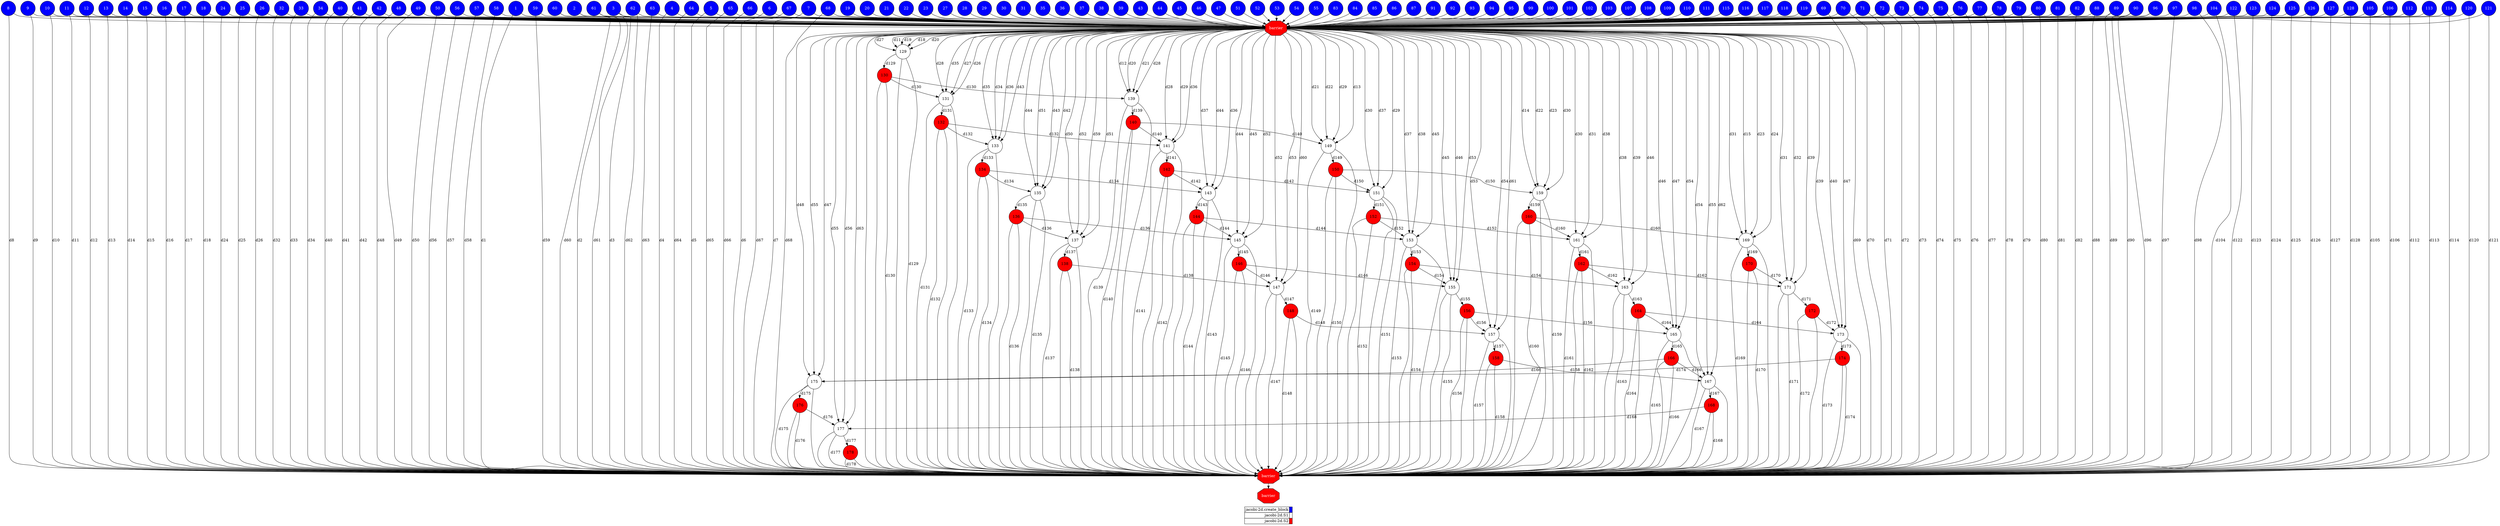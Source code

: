 digraph {
  rankdir=TB;
  labeljust="l";
  subgraph dependence_graph {
    ranksep=0.20;
    node[height=0.75];

1[shape=circle, style=filled fillcolor="#0000ff" fontcolor="#ffffff"];
2[shape=circle, style=filled fillcolor="#0000ff" fontcolor="#ffffff"];
3[shape=circle, style=filled fillcolor="#0000ff" fontcolor="#ffffff"];
4[shape=circle, style=filled fillcolor="#0000ff" fontcolor="#ffffff"];
5[shape=circle, style=filled fillcolor="#0000ff" fontcolor="#ffffff"];
6[shape=circle, style=filled fillcolor="#0000ff" fontcolor="#ffffff"];
7[shape=circle, style=filled fillcolor="#0000ff" fontcolor="#ffffff"];
8[shape=circle, style=filled fillcolor="#0000ff" fontcolor="#ffffff"];
9[shape=circle, style=filled fillcolor="#0000ff" fontcolor="#ffffff"];
10[shape=circle, style=filled fillcolor="#0000ff" fontcolor="#ffffff"];
11[shape=circle, style=filled fillcolor="#0000ff" fontcolor="#ffffff"];
12[shape=circle, style=filled fillcolor="#0000ff" fontcolor="#ffffff"];
13[shape=circle, style=filled fillcolor="#0000ff" fontcolor="#ffffff"];
14[shape=circle, style=filled fillcolor="#0000ff" fontcolor="#ffffff"];
15[shape=circle, style=filled fillcolor="#0000ff" fontcolor="#ffffff"];
16[shape=circle, style=filled fillcolor="#0000ff" fontcolor="#ffffff"];
17[shape=circle, style=filled fillcolor="#0000ff" fontcolor="#ffffff"];
18[shape=circle, style=filled fillcolor="#0000ff" fontcolor="#ffffff"];
19[shape=circle, style=filled fillcolor="#0000ff" fontcolor="#ffffff"];
20[shape=circle, style=filled fillcolor="#0000ff" fontcolor="#ffffff"];
21[shape=circle, style=filled fillcolor="#0000ff" fontcolor="#ffffff"];
22[shape=circle, style=filled fillcolor="#0000ff" fontcolor="#ffffff"];
23[shape=circle, style=filled fillcolor="#0000ff" fontcolor="#ffffff"];
24[shape=circle, style=filled fillcolor="#0000ff" fontcolor="#ffffff"];
25[shape=circle, style=filled fillcolor="#0000ff" fontcolor="#ffffff"];
26[shape=circle, style=filled fillcolor="#0000ff" fontcolor="#ffffff"];
27[shape=circle, style=filled fillcolor="#0000ff" fontcolor="#ffffff"];
28[shape=circle, style=filled fillcolor="#0000ff" fontcolor="#ffffff"];
29[shape=circle, style=filled fillcolor="#0000ff" fontcolor="#ffffff"];
30[shape=circle, style=filled fillcolor="#0000ff" fontcolor="#ffffff"];
31[shape=circle, style=filled fillcolor="#0000ff" fontcolor="#ffffff"];
32[shape=circle, style=filled fillcolor="#0000ff" fontcolor="#ffffff"];
33[shape=circle, style=filled fillcolor="#0000ff" fontcolor="#ffffff"];
34[shape=circle, style=filled fillcolor="#0000ff" fontcolor="#ffffff"];
35[shape=circle, style=filled fillcolor="#0000ff" fontcolor="#ffffff"];
36[shape=circle, style=filled fillcolor="#0000ff" fontcolor="#ffffff"];
37[shape=circle, style=filled fillcolor="#0000ff" fontcolor="#ffffff"];
38[shape=circle, style=filled fillcolor="#0000ff" fontcolor="#ffffff"];
39[shape=circle, style=filled fillcolor="#0000ff" fontcolor="#ffffff"];
40[shape=circle, style=filled fillcolor="#0000ff" fontcolor="#ffffff"];
41[shape=circle, style=filled fillcolor="#0000ff" fontcolor="#ffffff"];
42[shape=circle, style=filled fillcolor="#0000ff" fontcolor="#ffffff"];
43[shape=circle, style=filled fillcolor="#0000ff" fontcolor="#ffffff"];
44[shape=circle, style=filled fillcolor="#0000ff" fontcolor="#ffffff"];
45[shape=circle, style=filled fillcolor="#0000ff" fontcolor="#ffffff"];
46[shape=circle, style=filled fillcolor="#0000ff" fontcolor="#ffffff"];
47[shape=circle, style=filled fillcolor="#0000ff" fontcolor="#ffffff"];
48[shape=circle, style=filled fillcolor="#0000ff" fontcolor="#ffffff"];
49[shape=circle, style=filled fillcolor="#0000ff" fontcolor="#ffffff"];
50[shape=circle, style=filled fillcolor="#0000ff" fontcolor="#ffffff"];
51[shape=circle, style=filled fillcolor="#0000ff" fontcolor="#ffffff"];
52[shape=circle, style=filled fillcolor="#0000ff" fontcolor="#ffffff"];
53[shape=circle, style=filled fillcolor="#0000ff" fontcolor="#ffffff"];
54[shape=circle, style=filled fillcolor="#0000ff" fontcolor="#ffffff"];
55[shape=circle, style=filled fillcolor="#0000ff" fontcolor="#ffffff"];
56[shape=circle, style=filled fillcolor="#0000ff" fontcolor="#ffffff"];
57[shape=circle, style=filled fillcolor="#0000ff" fontcolor="#ffffff"];
58[shape=circle, style=filled fillcolor="#0000ff" fontcolor="#ffffff"];
59[shape=circle, style=filled fillcolor="#0000ff" fontcolor="#ffffff"];
60[shape=circle, style=filled fillcolor="#0000ff" fontcolor="#ffffff"];
61[shape=circle, style=filled fillcolor="#0000ff" fontcolor="#ffffff"];
62[shape=circle, style=filled fillcolor="#0000ff" fontcolor="#ffffff"];
63[shape=circle, style=filled fillcolor="#0000ff" fontcolor="#ffffff"];
64[shape=circle, style=filled fillcolor="#0000ff" fontcolor="#ffffff"];
65[shape=circle, style=filled fillcolor="#0000ff" fontcolor="#ffffff"];
66[shape=circle, style=filled fillcolor="#0000ff" fontcolor="#ffffff"];
67[shape=circle, style=filled fillcolor="#0000ff" fontcolor="#ffffff"];
68[shape=circle, style=filled fillcolor="#0000ff" fontcolor="#ffffff"];
69[shape=circle, style=filled fillcolor="#0000ff" fontcolor="#ffffff"];
70[shape=circle, style=filled fillcolor="#0000ff" fontcolor="#ffffff"];
71[shape=circle, style=filled fillcolor="#0000ff" fontcolor="#ffffff"];
72[shape=circle, style=filled fillcolor="#0000ff" fontcolor="#ffffff"];
73[shape=circle, style=filled fillcolor="#0000ff" fontcolor="#ffffff"];
74[shape=circle, style=filled fillcolor="#0000ff" fontcolor="#ffffff"];
75[shape=circle, style=filled fillcolor="#0000ff" fontcolor="#ffffff"];
76[shape=circle, style=filled fillcolor="#0000ff" fontcolor="#ffffff"];
77[shape=circle, style=filled fillcolor="#0000ff" fontcolor="#ffffff"];
78[shape=circle, style=filled fillcolor="#0000ff" fontcolor="#ffffff"];
79[shape=circle, style=filled fillcolor="#0000ff" fontcolor="#ffffff"];
80[shape=circle, style=filled fillcolor="#0000ff" fontcolor="#ffffff"];
81[shape=circle, style=filled fillcolor="#0000ff" fontcolor="#ffffff"];
82[shape=circle, style=filled fillcolor="#0000ff" fontcolor="#ffffff"];
83[shape=circle, style=filled fillcolor="#0000ff" fontcolor="#ffffff"];
84[shape=circle, style=filled fillcolor="#0000ff" fontcolor="#ffffff"];
85[shape=circle, style=filled fillcolor="#0000ff" fontcolor="#ffffff"];
86[shape=circle, style=filled fillcolor="#0000ff" fontcolor="#ffffff"];
87[shape=circle, style=filled fillcolor="#0000ff" fontcolor="#ffffff"];
88[shape=circle, style=filled fillcolor="#0000ff" fontcolor="#ffffff"];
89[shape=circle, style=filled fillcolor="#0000ff" fontcolor="#ffffff"];
90[shape=circle, style=filled fillcolor="#0000ff" fontcolor="#ffffff"];
91[shape=circle, style=filled fillcolor="#0000ff" fontcolor="#ffffff"];
92[shape=circle, style=filled fillcolor="#0000ff" fontcolor="#ffffff"];
93[shape=circle, style=filled fillcolor="#0000ff" fontcolor="#ffffff"];
94[shape=circle, style=filled fillcolor="#0000ff" fontcolor="#ffffff"];
95[shape=circle, style=filled fillcolor="#0000ff" fontcolor="#ffffff"];
96[shape=circle, style=filled fillcolor="#0000ff" fontcolor="#ffffff"];
97[shape=circle, style=filled fillcolor="#0000ff" fontcolor="#ffffff"];
98[shape=circle, style=filled fillcolor="#0000ff" fontcolor="#ffffff"];
99[shape=circle, style=filled fillcolor="#0000ff" fontcolor="#ffffff"];
100[shape=circle, style=filled fillcolor="#0000ff" fontcolor="#ffffff"];
101[shape=circle, style=filled fillcolor="#0000ff" fontcolor="#ffffff"];
102[shape=circle, style=filled fillcolor="#0000ff" fontcolor="#ffffff"];
103[shape=circle, style=filled fillcolor="#0000ff" fontcolor="#ffffff"];
104[shape=circle, style=filled fillcolor="#0000ff" fontcolor="#ffffff"];
105[shape=circle, style=filled fillcolor="#0000ff" fontcolor="#ffffff"];
106[shape=circle, style=filled fillcolor="#0000ff" fontcolor="#ffffff"];
107[shape=circle, style=filled fillcolor="#0000ff" fontcolor="#ffffff"];
108[shape=circle, style=filled fillcolor="#0000ff" fontcolor="#ffffff"];
109[shape=circle, style=filled fillcolor="#0000ff" fontcolor="#ffffff"];
110[shape=circle, style=filled fillcolor="#0000ff" fontcolor="#ffffff"];
111[shape=circle, style=filled fillcolor="#0000ff" fontcolor="#ffffff"];
112[shape=circle, style=filled fillcolor="#0000ff" fontcolor="#ffffff"];
113[shape=circle, style=filled fillcolor="#0000ff" fontcolor="#ffffff"];
114[shape=circle, style=filled fillcolor="#0000ff" fontcolor="#ffffff"];
115[shape=circle, style=filled fillcolor="#0000ff" fontcolor="#ffffff"];
116[shape=circle, style=filled fillcolor="#0000ff" fontcolor="#ffffff"];
117[shape=circle, style=filled fillcolor="#0000ff" fontcolor="#ffffff"];
118[shape=circle, style=filled fillcolor="#0000ff" fontcolor="#ffffff"];
119[shape=circle, style=filled fillcolor="#0000ff" fontcolor="#ffffff"];
120[shape=circle, style=filled fillcolor="#0000ff" fontcolor="#ffffff"];
121[shape=circle, style=filled fillcolor="#0000ff" fontcolor="#ffffff"];
122[shape=circle, style=filled fillcolor="#0000ff" fontcolor="#ffffff"];
123[shape=circle, style=filled fillcolor="#0000ff" fontcolor="#ffffff"];
124[shape=circle, style=filled fillcolor="#0000ff" fontcolor="#ffffff"];
125[shape=circle, style=filled fillcolor="#0000ff" fontcolor="#ffffff"];
126[shape=circle, style=filled fillcolor="#0000ff" fontcolor="#ffffff"];
127[shape=circle, style=filled fillcolor="#0000ff" fontcolor="#ffffff"];
128[shape=circle, style=filled fillcolor="#0000ff" fontcolor="#ffffff"];
Synchro1[label="barrier", shape=octagon, style=filled fillcolor="#ff0000" fontcolor="#FFFFFF"];
62 -> Synchro1;
74 -> Synchro1;
75 -> Synchro1;
43 -> Synchro1;
108 -> Synchro1;
61 -> Synchro1;
121 -> Synchro1;
32 -> Synchro1;
79 -> Synchro1;
59 -> Synchro1;
78 -> Synchro1;
126 -> Synchro1;
83 -> Synchro1;
34 -> Synchro1;
124 -> Synchro1;
49 -> Synchro1;
123 -> Synchro1;
91 -> Synchro1;
38 -> Synchro1;
20 -> Synchro1;
94 -> Synchro1;
17 -> Synchro1;
104 -> Synchro1;
105 -> Synchro1;
35 -> Synchro1;
112 -> Synchro1;
82 -> Synchro1;
113 -> Synchro1;
11 -> Synchro1;
114 -> Synchro1;
42 -> Synchro1;
33 -> Synchro1;
46 -> Synchro1;
18 -> Synchro1;
96 -> Synchro1;
98 -> Synchro1;
21 -> Synchro1;
47 -> Synchro1;
118 -> Synchro1;
28 -> Synchro1;
8 -> Synchro1;
52 -> Synchro1;
4 -> Synchro1;
37 -> Synchro1;
6 -> Synchro1;
115 -> Synchro1;
41 -> Synchro1;
122 -> Synchro1;
72 -> Synchro1;
99 -> Synchro1;
101 -> Synchro1;
77 -> Synchro1;
67 -> Synchro1;
85 -> Synchro1;
31 -> Synchro1;
3 -> Synchro1;
29 -> Synchro1;
90 -> Synchro1;
88 -> Synchro1;
5 -> Synchro1;
40 -> Synchro1;
44 -> Synchro1;
22 -> Synchro1;
71 -> Synchro1;
89 -> Synchro1;
63 -> Synchro1;
25 -> Synchro1;
30 -> Synchro1;
109 -> Synchro1;
51 -> Synchro1;
81 -> Synchro1;
95 -> Synchro1;
7 -> Synchro1;
100 -> Synchro1;
56 -> Synchro1;
24 -> Synchro1;
66 -> Synchro1;
86 -> Synchro1;
125 -> Synchro1;
50 -> Synchro1;
65 -> Synchro1;
10 -> Synchro1;
106 -> Synchro1;
55 -> Synchro1;
117 -> Synchro1;
16 -> Synchro1;
84 -> Synchro1;
111 -> Synchro1;
128 -> Synchro1;
120 -> Synchro1;
58 -> Synchro1;
26 -> Synchro1;
57 -> Synchro1;
116 -> Synchro1;
107 -> Synchro1;
45 -> Synchro1;
2 -> Synchro1;
119 -> Synchro1;
39 -> Synchro1;
12 -> Synchro1;
9 -> Synchro1;
103 -> Synchro1;
68 -> Synchro1;
97 -> Synchro1;
14 -> Synchro1;
13 -> Synchro1;
54 -> Synchro1;
60 -> Synchro1;
102 -> Synchro1;
93 -> Synchro1;
53 -> Synchro1;
87 -> Synchro1;
19 -> Synchro1;
48 -> Synchro1;
80 -> Synchro1;
27 -> Synchro1;
1 -> Synchro1;
23 -> Synchro1;
69 -> Synchro1;
73 -> Synchro1;
15 -> Synchro1;
70 -> Synchro1;
76 -> Synchro1;
92 -> Synchro1;
110 -> Synchro1;
64 -> Synchro1;
127 -> Synchro1;
36 -> Synchro1;
129[shape=circle, style=filled fillcolor="#ffffff" fontcolor="#000000"];
Synchro1 -> 129[ label="d19" ];
Synchro1 -> 129[ label="d18" ];
Synchro1 -> 129[ label="d20" ];
Synchro1 -> 129[ label="d27" ];
Synchro1 -> 129[ label="d11" ];
130[shape=circle, style=filled fillcolor="#ff0000" fontcolor="#000000"];
129 -> 130[ label="d129" ];
131[shape=circle, style=filled fillcolor="#ffffff" fontcolor="#000000"];
Synchro1 -> 131[ label="d27" ];
Synchro1 -> 131[ label="d26" ];
Synchro1 -> 131[ label="d28" ];
Synchro1 -> 131[ label="d35" ];
130 -> 131[ label="d130" ];
132[shape=circle, style=filled fillcolor="#ff0000" fontcolor="#000000"];
131 -> 132[ label="d131" ];
133[shape=circle, style=filled fillcolor="#ffffff" fontcolor="#000000"];
Synchro1 -> 133[ label="d35" ];
Synchro1 -> 133[ label="d34" ];
Synchro1 -> 133[ label="d36" ];
Synchro1 -> 133[ label="d43" ];
132 -> 133[ label="d132" ];
134[shape=circle, style=filled fillcolor="#ff0000" fontcolor="#000000"];
133 -> 134[ label="d133" ];
135[shape=circle, style=filled fillcolor="#ffffff" fontcolor="#000000"];
Synchro1 -> 135[ label="d43" ];
Synchro1 -> 135[ label="d42" ];
Synchro1 -> 135[ label="d44" ];
Synchro1 -> 135[ label="d51" ];
134 -> 135[ label="d134" ];
136[shape=circle, style=filled fillcolor="#ff0000" fontcolor="#000000"];
135 -> 136[ label="d135" ];
137[shape=circle, style=filled fillcolor="#ffffff" fontcolor="#000000"];
Synchro1 -> 137[ label="d51" ];
Synchro1 -> 137[ label="d50" ];
Synchro1 -> 137[ label="d52" ];
Synchro1 -> 137[ label="d59" ];
136 -> 137[ label="d136" ];
138[shape=circle, style=filled fillcolor="#ff0000" fontcolor="#000000"];
137 -> 138[ label="d137" ];
139[shape=circle, style=filled fillcolor="#ffffff" fontcolor="#000000"];
Synchro1 -> 139[ label="d20" ];
130 -> 139[ label="d130" ];
Synchro1 -> 139[ label="d21" ];
Synchro1 -> 139[ label="d28" ];
Synchro1 -> 139[ label="d12" ];
140[shape=circle, style=filled fillcolor="#ff0000" fontcolor="#000000"];
139 -> 140[ label="d139" ];
141[shape=circle, style=filled fillcolor="#ffffff" fontcolor="#000000"];
Synchro1 -> 141[ label="d28" ];
132 -> 141[ label="d132" ];
Synchro1 -> 141[ label="d29" ];
Synchro1 -> 141[ label="d36" ];
140 -> 141[ label="d140" ];
142[shape=circle, style=filled fillcolor="#ff0000" fontcolor="#000000"];
141 -> 142[ label="d141" ];
143[shape=circle, style=filled fillcolor="#ffffff" fontcolor="#000000"];
Synchro1 -> 143[ label="d36" ];
134 -> 143[ label="d134" ];
Synchro1 -> 143[ label="d37" ];
Synchro1 -> 143[ label="d44" ];
142 -> 143[ label="d142" ];
144[shape=circle, style=filled fillcolor="#ff0000" fontcolor="#000000"];
143 -> 144[ label="d143" ];
145[shape=circle, style=filled fillcolor="#ffffff" fontcolor="#000000"];
Synchro1 -> 145[ label="d44" ];
136 -> 145[ label="d136" ];
Synchro1 -> 145[ label="d45" ];
Synchro1 -> 145[ label="d52" ];
144 -> 145[ label="d144" ];
146[shape=circle, style=filled fillcolor="#ff0000" fontcolor="#000000"];
145 -> 146[ label="d145" ];
147[shape=circle, style=filled fillcolor="#ffffff" fontcolor="#000000"];
Synchro1 -> 147[ label="d52" ];
138 -> 147[ label="d138" ];
Synchro1 -> 147[ label="d53" ];
Synchro1 -> 147[ label="d60" ];
146 -> 147[ label="d146" ];
148[shape=circle, style=filled fillcolor="#ff0000" fontcolor="#000000"];
147 -> 148[ label="d147" ];
149[shape=circle, style=filled fillcolor="#ffffff" fontcolor="#000000"];
Synchro1 -> 149[ label="d21" ];
140 -> 149[ label="d140" ];
Synchro1 -> 149[ label="d22" ];
Synchro1 -> 149[ label="d29" ];
Synchro1 -> 149[ label="d13" ];
150[shape=circle, style=filled fillcolor="#ff0000" fontcolor="#000000"];
149 -> 150[ label="d149" ];
151[shape=circle, style=filled fillcolor="#ffffff" fontcolor="#000000"];
Synchro1 -> 151[ label="d29" ];
142 -> 151[ label="d142" ];
Synchro1 -> 151[ label="d30" ];
Synchro1 -> 151[ label="d37" ];
150 -> 151[ label="d150" ];
152[shape=circle, style=filled fillcolor="#ff0000" fontcolor="#000000"];
151 -> 152[ label="d151" ];
153[shape=circle, style=filled fillcolor="#ffffff" fontcolor="#000000"];
Synchro1 -> 153[ label="d37" ];
144 -> 153[ label="d144" ];
Synchro1 -> 153[ label="d38" ];
Synchro1 -> 153[ label="d45" ];
152 -> 153[ label="d152" ];
154[shape=circle, style=filled fillcolor="#ff0000" fontcolor="#000000"];
153 -> 154[ label="d153" ];
155[shape=circle, style=filled fillcolor="#ffffff" fontcolor="#000000"];
Synchro1 -> 155[ label="d45" ];
146 -> 155[ label="d146" ];
Synchro1 -> 155[ label="d46" ];
Synchro1 -> 155[ label="d53" ];
154 -> 155[ label="d154" ];
156[shape=circle, style=filled fillcolor="#ff0000" fontcolor="#000000"];
155 -> 156[ label="d155" ];
157[shape=circle, style=filled fillcolor="#ffffff" fontcolor="#000000"];
Synchro1 -> 157[ label="d53" ];
148 -> 157[ label="d148" ];
Synchro1 -> 157[ label="d54" ];
Synchro1 -> 157[ label="d61" ];
156 -> 157[ label="d156" ];
158[shape=circle, style=filled fillcolor="#ff0000" fontcolor="#000000"];
157 -> 158[ label="d157" ];
159[shape=circle, style=filled fillcolor="#ffffff" fontcolor="#000000"];
Synchro1 -> 159[ label="d22" ];
150 -> 159[ label="d150" ];
Synchro1 -> 159[ label="d23" ];
Synchro1 -> 159[ label="d30" ];
Synchro1 -> 159[ label="d14" ];
160[shape=circle, style=filled fillcolor="#ff0000" fontcolor="#000000"];
159 -> 160[ label="d159" ];
161[shape=circle, style=filled fillcolor="#ffffff" fontcolor="#000000"];
Synchro1 -> 161[ label="d30" ];
152 -> 161[ label="d152" ];
Synchro1 -> 161[ label="d31" ];
Synchro1 -> 161[ label="d38" ];
160 -> 161[ label="d160" ];
162[shape=circle, style=filled fillcolor="#ff0000" fontcolor="#000000"];
161 -> 162[ label="d161" ];
163[shape=circle, style=filled fillcolor="#ffffff" fontcolor="#000000"];
Synchro1 -> 163[ label="d38" ];
154 -> 163[ label="d154" ];
Synchro1 -> 163[ label="d39" ];
Synchro1 -> 163[ label="d46" ];
162 -> 163[ label="d162" ];
164[shape=circle, style=filled fillcolor="#ff0000" fontcolor="#000000"];
163 -> 164[ label="d163" ];
165[shape=circle, style=filled fillcolor="#ffffff" fontcolor="#000000"];
Synchro1 -> 165[ label="d46" ];
156 -> 165[ label="d156" ];
Synchro1 -> 165[ label="d47" ];
Synchro1 -> 165[ label="d54" ];
164 -> 165[ label="d164" ];
166[shape=circle, style=filled fillcolor="#ff0000" fontcolor="#000000"];
165 -> 166[ label="d165" ];
167[shape=circle, style=filled fillcolor="#ffffff" fontcolor="#000000"];
Synchro1 -> 167[ label="d54" ];
158 -> 167[ label="d158" ];
Synchro1 -> 167[ label="d55" ];
Synchro1 -> 167[ label="d62" ];
166 -> 167[ label="d166" ];
168[shape=circle, style=filled fillcolor="#ff0000" fontcolor="#000000"];
167 -> 168[ label="d167" ];
169[shape=circle, style=filled fillcolor="#ffffff" fontcolor="#000000"];
Synchro1 -> 169[ label="d23" ];
160 -> 169[ label="d160" ];
Synchro1 -> 169[ label="d24" ];
Synchro1 -> 169[ label="d31" ];
Synchro1 -> 169[ label="d15" ];
170[shape=circle, style=filled fillcolor="#ff0000" fontcolor="#000000"];
169 -> 170[ label="d169" ];
171[shape=circle, style=filled fillcolor="#ffffff" fontcolor="#000000"];
Synchro1 -> 171[ label="d31" ];
162 -> 171[ label="d162" ];
Synchro1 -> 171[ label="d32" ];
Synchro1 -> 171[ label="d39" ];
170 -> 171[ label="d170" ];
172[shape=circle, style=filled fillcolor="#ff0000" fontcolor="#000000"];
171 -> 172[ label="d171" ];
173[shape=circle, style=filled fillcolor="#ffffff" fontcolor="#000000"];
Synchro1 -> 173[ label="d39" ];
164 -> 173[ label="d164" ];
Synchro1 -> 173[ label="d40" ];
Synchro1 -> 173[ label="d47" ];
172 -> 173[ label="d172" ];
174[shape=circle, style=filled fillcolor="#ff0000" fontcolor="#000000"];
173 -> 174[ label="d173" ];
175[shape=circle, style=filled fillcolor="#ffffff" fontcolor="#000000"];
Synchro1 -> 175[ label="d47" ];
166 -> 175[ label="d166" ];
Synchro1 -> 175[ label="d48" ];
Synchro1 -> 175[ label="d55" ];
174 -> 175[ label="d174" ];
176[shape=circle, style=filled fillcolor="#ff0000" fontcolor="#000000"];
175 -> 176[ label="d175" ];
177[shape=circle, style=filled fillcolor="#ffffff" fontcolor="#000000"];
Synchro1 -> 177[ label="d55" ];
168 -> 177[ label="d168" ];
Synchro1 -> 177[ label="d56" ];
Synchro1 -> 177[ label="d63" ];
176 -> 177[ label="d176" ];
178[shape=circle, style=filled fillcolor="#ff0000" fontcolor="#000000"];
177 -> 178[ label="d177" ];
Synchro2[label="barrier", shape=octagon, style=filled fillcolor="#ff0000" fontcolor="#FFFFFF"];
Synchro1 -> Synchro2;
160 -> Synchro2;
129 -> Synchro2;
144 -> Synchro2;
155 -> Synchro2;
178 -> Synchro2;
169 -> Synchro2;
176 -> Synchro2;
174 -> Synchro2;
147 -> Synchro2;
130 -> Synchro2;
152 -> Synchro2;
162 -> Synchro2;
161 -> Synchro2;
159 -> Synchro2;
134 -> Synchro2;
138 -> Synchro2;
172 -> Synchro2;
149 -> Synchro2;
157 -> Synchro2;
164 -> Synchro2;
148 -> Synchro2;
142 -> Synchro2;
143 -> Synchro2;
141 -> Synchro2;
173 -> Synchro2;
131 -> Synchro2;
175 -> Synchro2;
151 -> Synchro2;
150 -> Synchro2;
168 -> Synchro2;
158 -> Synchro2;
156 -> Synchro2;
137 -> Synchro2;
171 -> Synchro2;
140 -> Synchro2;
132 -> Synchro2;
133 -> Synchro2;
154 -> Synchro2;
146 -> Synchro2;
166 -> Synchro2;
165 -> Synchro2;
135 -> Synchro2;
177 -> Synchro2;
163 -> Synchro2;
153 -> Synchro2;
170 -> Synchro2;
136 -> Synchro2;
145 -> Synchro2;
139 -> Synchro2;
167 -> Synchro2;
1 -> Synchro2[ label="d1" ];
2 -> Synchro2[ label="d2" ];
3 -> Synchro2[ label="d3" ];
4 -> Synchro2[ label="d4" ];
5 -> Synchro2[ label="d5" ];
6 -> Synchro2[ label="d6" ];
7 -> Synchro2[ label="d7" ];
8 -> Synchro2[ label="d8" ];
9 -> Synchro2[ label="d9" ];
10 -> Synchro2[ label="d10" ];
11 -> Synchro2[ label="d11" ];
12 -> Synchro2[ label="d12" ];
13 -> Synchro2[ label="d13" ];
14 -> Synchro2[ label="d14" ];
15 -> Synchro2[ label="d15" ];
16 -> Synchro2[ label="d16" ];
17 -> Synchro2[ label="d17" ];
18 -> Synchro2[ label="d18" ];
130 -> Synchro2[ label="d130" ];
140 -> Synchro2[ label="d140" ];
150 -> Synchro2[ label="d150" ];
160 -> Synchro2[ label="d160" ];
170 -> Synchro2[ label="d170" ];
24 -> Synchro2[ label="d24" ];
25 -> Synchro2[ label="d25" ];
26 -> Synchro2[ label="d26" ];
132 -> Synchro2[ label="d132" ];
142 -> Synchro2[ label="d142" ];
152 -> Synchro2[ label="d152" ];
162 -> Synchro2[ label="d162" ];
172 -> Synchro2[ label="d172" ];
32 -> Synchro2[ label="d32" ];
33 -> Synchro2[ label="d33" ];
34 -> Synchro2[ label="d34" ];
134 -> Synchro2[ label="d134" ];
144 -> Synchro2[ label="d144" ];
154 -> Synchro2[ label="d154" ];
164 -> Synchro2[ label="d164" ];
174 -> Synchro2[ label="d174" ];
40 -> Synchro2[ label="d40" ];
41 -> Synchro2[ label="d41" ];
42 -> Synchro2[ label="d42" ];
136 -> Synchro2[ label="d136" ];
146 -> Synchro2[ label="d146" ];
156 -> Synchro2[ label="d156" ];
166 -> Synchro2[ label="d166" ];
176 -> Synchro2[ label="d176" ];
48 -> Synchro2[ label="d48" ];
49 -> Synchro2[ label="d49" ];
50 -> Synchro2[ label="d50" ];
138 -> Synchro2[ label="d138" ];
148 -> Synchro2[ label="d148" ];
158 -> Synchro2[ label="d158" ];
168 -> Synchro2[ label="d168" ];
178 -> Synchro2[ label="d178" ];
56 -> Synchro2[ label="d56" ];
57 -> Synchro2[ label="d57" ];
58 -> Synchro2[ label="d58" ];
59 -> Synchro2[ label="d59" ];
60 -> Synchro2[ label="d60" ];
61 -> Synchro2[ label="d61" ];
62 -> Synchro2[ label="d62" ];
63 -> Synchro2[ label="d63" ];
64 -> Synchro2[ label="d64" ];
65 -> Synchro2[ label="d65" ];
66 -> Synchro2[ label="d66" ];
67 -> Synchro2[ label="d67" ];
68 -> Synchro2[ label="d68" ];
69 -> Synchro2[ label="d69" ];
70 -> Synchro2[ label="d70" ];
71 -> Synchro2[ label="d71" ];
72 -> Synchro2[ label="d72" ];
73 -> Synchro2[ label="d73" ];
74 -> Synchro2[ label="d74" ];
75 -> Synchro2[ label="d75" ];
76 -> Synchro2[ label="d76" ];
77 -> Synchro2[ label="d77" ];
78 -> Synchro2[ label="d78" ];
79 -> Synchro2[ label="d79" ];
80 -> Synchro2[ label="d80" ];
81 -> Synchro2[ label="d81" ];
82 -> Synchro2[ label="d82" ];
129 -> Synchro2[ label="d129" ];
139 -> Synchro2[ label="d139" ];
149 -> Synchro2[ label="d149" ];
159 -> Synchro2[ label="d159" ];
169 -> Synchro2[ label="d169" ];
88 -> Synchro2[ label="d88" ];
89 -> Synchro2[ label="d89" ];
90 -> Synchro2[ label="d90" ];
131 -> Synchro2[ label="d131" ];
141 -> Synchro2[ label="d141" ];
151 -> Synchro2[ label="d151" ];
161 -> Synchro2[ label="d161" ];
171 -> Synchro2[ label="d171" ];
96 -> Synchro2[ label="d96" ];
97 -> Synchro2[ label="d97" ];
98 -> Synchro2[ label="d98" ];
133 -> Synchro2[ label="d133" ];
143 -> Synchro2[ label="d143" ];
153 -> Synchro2[ label="d153" ];
163 -> Synchro2[ label="d163" ];
173 -> Synchro2[ label="d173" ];
104 -> Synchro2[ label="d104" ];
105 -> Synchro2[ label="d105" ];
106 -> Synchro2[ label="d106" ];
135 -> Synchro2[ label="d135" ];
145 -> Synchro2[ label="d145" ];
155 -> Synchro2[ label="d155" ];
165 -> Synchro2[ label="d165" ];
175 -> Synchro2[ label="d175" ];
112 -> Synchro2[ label="d112" ];
113 -> Synchro2[ label="d113" ];
114 -> Synchro2[ label="d114" ];
137 -> Synchro2[ label="d137" ];
147 -> Synchro2[ label="d147" ];
157 -> Synchro2[ label="d157" ];
167 -> Synchro2[ label="d167" ];
177 -> Synchro2[ label="d177" ];
120 -> Synchro2[ label="d120" ];
121 -> Synchro2[ label="d121" ];
122 -> Synchro2[ label="d122" ];
123 -> Synchro2[ label="d123" ];
124 -> Synchro2[ label="d124" ];
125 -> Synchro2[ label="d125" ];
126 -> Synchro2[ label="d126" ];
127 -> Synchro2[ label="d127" ];
128 -> Synchro2[ label="d128" ];
Synchro3[label="barrier", shape=octagon, style=filled fillcolor="#ff0000" fontcolor="#FFFFFF"];
Synchro2 -> Synchro3;  }
  subgraph legend {
    rank=sink;
    node [shape=plaintext, height=0.75];
    ranksep=0.20;
    label = "Legend";
    key [label=<
      <table border="0" cellpadding="2" cellspacing="0" cellborder="1">
<tr>
<td align="right">jacobi-2d.create_block</td>
<td bgcolor="#0000ff">&nbsp;</td>
</tr>
<tr>
<td align="right">jacobi-2d.S1</td>
<td bgcolor="#ffffff">&nbsp;</td>
</tr>
<tr>
<td align="right">jacobi-2d.S2</td>
<td bgcolor="#ff0000">&nbsp;</td>
</tr>
      </table>
    >]
  }
}
